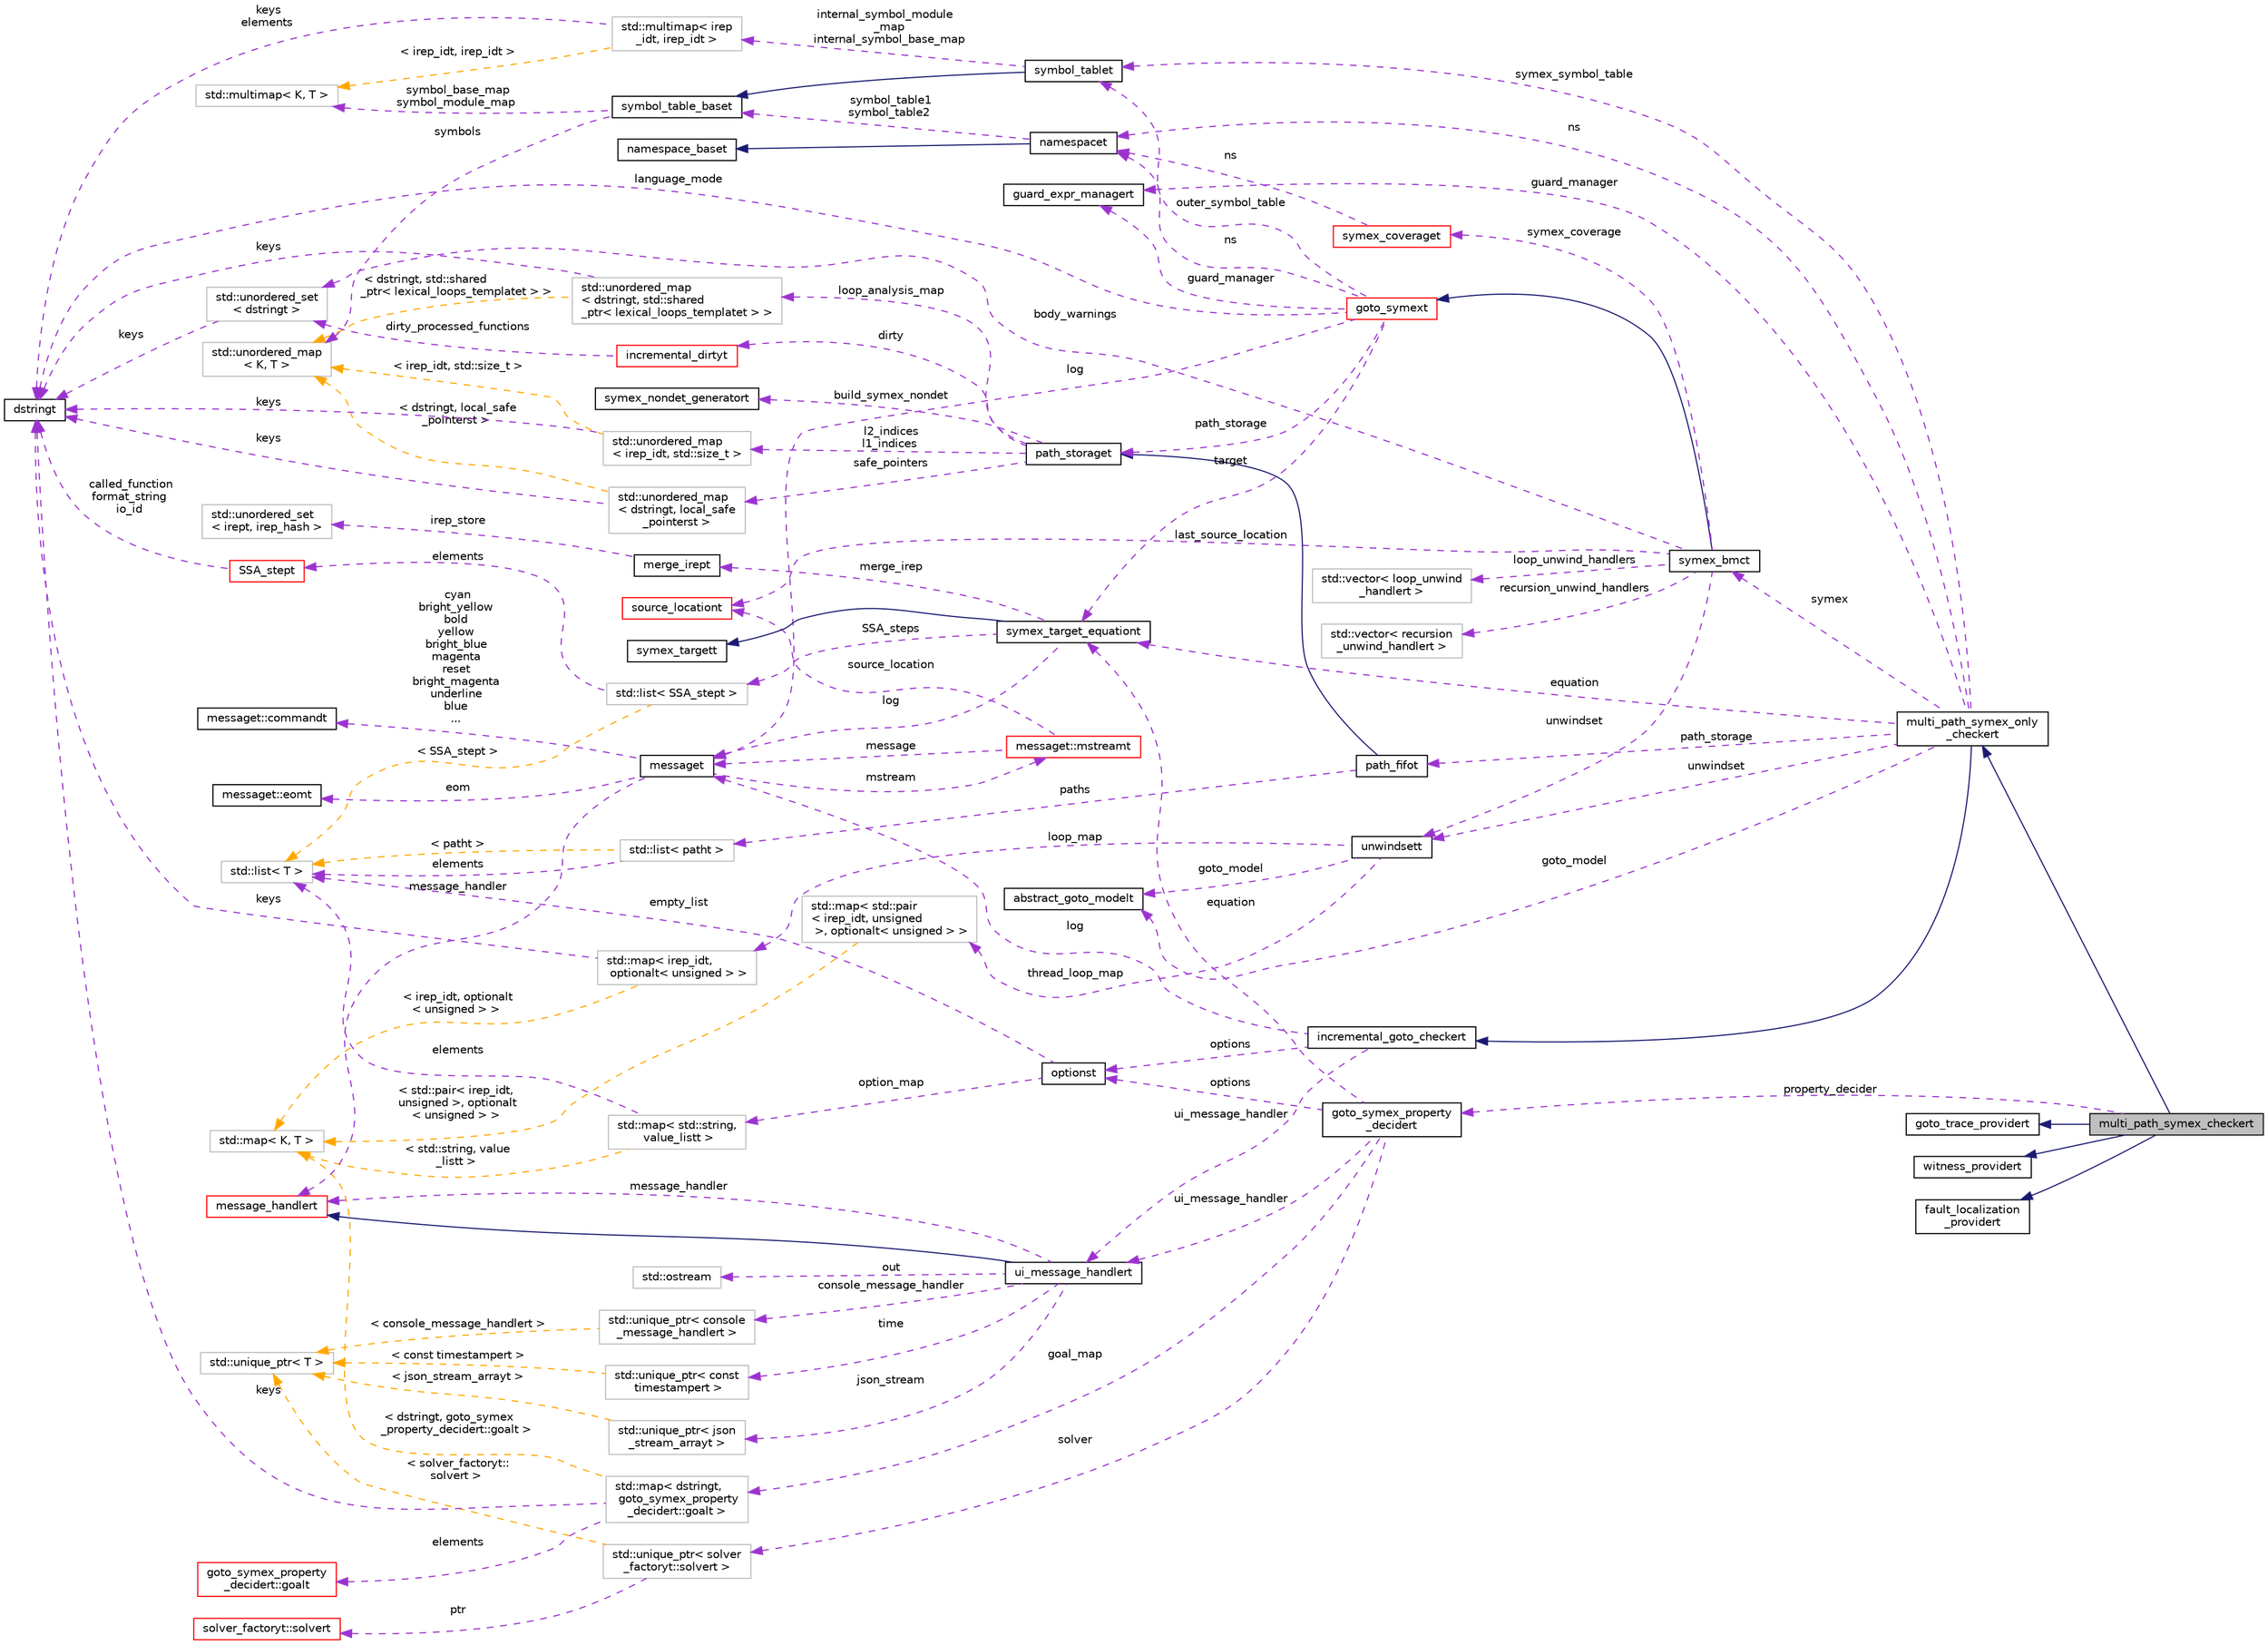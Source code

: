 digraph "multi_path_symex_checkert"
{
 // LATEX_PDF_SIZE
  bgcolor="transparent";
  edge [fontname="Helvetica",fontsize="10",labelfontname="Helvetica",labelfontsize="10"];
  node [fontname="Helvetica",fontsize="10",shape=record];
  rankdir="LR";
  Node1 [label="multi_path_symex_checkert",height=0.2,width=0.4,color="black", fillcolor="grey75", style="filled", fontcolor="black",tooltip="Performs a multi-path symbolic execution using goto-symex and calls a SAT/SMT solver to check the sta..."];
  Node2 -> Node1 [dir="back",color="midnightblue",fontsize="10",style="solid",fontname="Helvetica"];
  Node2 [label="multi_path_symex_only\l_checkert",height=0.2,width=0.4,color="black",URL="$classmulti__path__symex__only__checkert.html",tooltip=" "];
  Node3 -> Node2 [dir="back",color="midnightblue",fontsize="10",style="solid",fontname="Helvetica"];
  Node3 [label="incremental_goto_checkert",height=0.2,width=0.4,color="black",URL="$classincremental__goto__checkert.html",tooltip="An implementation of incremental_goto_checkert provides functionality for checking a set of propertie..."];
  Node4 -> Node3 [dir="back",color="darkorchid3",fontsize="10",style="dashed",label=" options" ,fontname="Helvetica"];
  Node4 [label="optionst",height=0.2,width=0.4,color="black",URL="$classoptionst.html",tooltip=" "];
  Node5 -> Node4 [dir="back",color="darkorchid3",fontsize="10",style="dashed",label=" empty_list" ,fontname="Helvetica"];
  Node5 [label="std::list\< T \>",height=0.2,width=0.4,color="grey75",tooltip="STL class."];
  Node7 -> Node4 [dir="back",color="darkorchid3",fontsize="10",style="dashed",label=" option_map" ,fontname="Helvetica"];
  Node7 [label="std::map\< std::string,\l value_listt \>",height=0.2,width=0.4,color="grey75",tooltip=" "];
  Node5 -> Node7 [dir="back",color="darkorchid3",fontsize="10",style="dashed",label=" elements" ,fontname="Helvetica"];
  Node10 -> Node7 [dir="back",color="orange",fontsize="10",style="dashed",label=" \< std::string, value\l_listt \>" ,fontname="Helvetica"];
  Node10 [label="std::map\< K, T \>",height=0.2,width=0.4,color="grey75",tooltip="STL class."];
  Node12 -> Node3 [dir="back",color="darkorchid3",fontsize="10",style="dashed",label=" log" ,fontname="Helvetica"];
  Node12 [label="messaget",height=0.2,width=0.4,color="black",URL="$classmessaget.html",tooltip="Class that provides messages with a built-in verbosity 'level'."];
  Node13 -> Node12 [dir="back",color="darkorchid3",fontsize="10",style="dashed",label=" message_handler" ,fontname="Helvetica"];
  Node13 [label="message_handlert",height=0.2,width=0.4,color="red",URL="$classmessage__handlert.html",tooltip=" "];
  Node16 -> Node12 [dir="back",color="darkorchid3",fontsize="10",style="dashed",label=" cyan\nbright_yellow\nbold\nyellow\nbright_blue\nmagenta\nreset\nbright_magenta\nunderline\nblue\n..." ,fontname="Helvetica"];
  Node16 [label="messaget::commandt",height=0.2,width=0.4,color="black",URL="$classmessaget_1_1commandt.html",tooltip=" "];
  Node17 -> Node12 [dir="back",color="darkorchid3",fontsize="10",style="dashed",label=" mstream" ,fontname="Helvetica"];
  Node17 [label="messaget::mstreamt",height=0.2,width=0.4,color="red",URL="$classmessaget_1_1mstreamt.html",tooltip=" "];
  Node12 -> Node17 [dir="back",color="darkorchid3",fontsize="10",style="dashed",label=" message" ,fontname="Helvetica"];
  Node23 -> Node17 [dir="back",color="darkorchid3",fontsize="10",style="dashed",label=" source_location" ,fontname="Helvetica"];
  Node23 [label="source_locationt",height=0.2,width=0.4,color="red",URL="$classsource__locationt.html",tooltip=" "];
  Node31 -> Node12 [dir="back",color="darkorchid3",fontsize="10",style="dashed",label=" eom" ,fontname="Helvetica"];
  Node31 [label="messaget::eomt",height=0.2,width=0.4,color="black",URL="$classmessaget_1_1eomt.html",tooltip=" "];
  Node32 -> Node3 [dir="back",color="darkorchid3",fontsize="10",style="dashed",label=" ui_message_handler" ,fontname="Helvetica"];
  Node32 [label="ui_message_handlert",height=0.2,width=0.4,color="black",URL="$classui__message__handlert.html",tooltip=" "];
  Node13 -> Node32 [dir="back",color="midnightblue",fontsize="10",style="solid",fontname="Helvetica"];
  Node13 -> Node32 [dir="back",color="darkorchid3",fontsize="10",style="dashed",label=" message_handler" ,fontname="Helvetica"];
  Node33 -> Node32 [dir="back",color="darkorchid3",fontsize="10",style="dashed",label=" json_stream" ,fontname="Helvetica"];
  Node33 [label="std::unique_ptr\< json\l_stream_arrayt \>",height=0.2,width=0.4,color="grey75",tooltip=" "];
  Node37 -> Node33 [dir="back",color="orange",fontsize="10",style="dashed",label=" \< json_stream_arrayt \>" ,fontname="Helvetica"];
  Node37 [label="std::unique_ptr\< T \>",height=0.2,width=0.4,color="grey75",tooltip="STL class."];
  Node43 -> Node32 [dir="back",color="darkorchid3",fontsize="10",style="dashed",label=" console_message_handler" ,fontname="Helvetica"];
  Node43 [label="std::unique_ptr\< console\l_message_handlert \>",height=0.2,width=0.4,color="grey75",tooltip=" "];
  Node37 -> Node43 [dir="back",color="orange",fontsize="10",style="dashed",label=" \< console_message_handlert \>" ,fontname="Helvetica"];
  Node41 -> Node32 [dir="back",color="darkorchid3",fontsize="10",style="dashed",label=" out" ,fontname="Helvetica"];
  Node41 [label="std::ostream",height=0.2,width=0.4,color="grey75",tooltip="STL class."];
  Node45 -> Node32 [dir="back",color="darkorchid3",fontsize="10",style="dashed",label=" time" ,fontname="Helvetica"];
  Node45 [label="std::unique_ptr\< const\l timestampert \>",height=0.2,width=0.4,color="grey75",tooltip=" "];
  Node37 -> Node45 [dir="back",color="orange",fontsize="10",style="dashed",label=" \< const timestampert \>" ,fontname="Helvetica"];
  Node47 -> Node2 [dir="back",color="darkorchid3",fontsize="10",style="dashed",label=" symex_symbol_table" ,fontname="Helvetica"];
  Node47 [label="symbol_tablet",height=0.2,width=0.4,color="black",URL="$classsymbol__tablet.html",tooltip="The symbol table."];
  Node48 -> Node47 [dir="back",color="midnightblue",fontsize="10",style="solid",fontname="Helvetica"];
  Node48 [label="symbol_table_baset",height=0.2,width=0.4,color="black",URL="$classsymbol__table__baset.html",tooltip="The symbol table base class interface."];
  Node49 -> Node48 [dir="back",color="darkorchid3",fontsize="10",style="dashed",label=" symbol_base_map\nsymbol_module_map" ,fontname="Helvetica"];
  Node49 [label="std::multimap\< K, T \>",height=0.2,width=0.4,color="grey75",tooltip="STL class."];
  Node50 -> Node48 [dir="back",color="darkorchid3",fontsize="10",style="dashed",label=" symbols" ,fontname="Helvetica"];
  Node50 [label="std::unordered_map\l\< K, T \>",height=0.2,width=0.4,color="grey75",tooltip="STL class."];
  Node51 -> Node47 [dir="back",color="darkorchid3",fontsize="10",style="dashed",label=" internal_symbol_module\l_map\ninternal_symbol_base_map" ,fontname="Helvetica"];
  Node51 [label="std::multimap\< irep\l_idt, irep_idt \>",height=0.2,width=0.4,color="grey75",tooltip=" "];
  Node29 -> Node51 [dir="back",color="darkorchid3",fontsize="10",style="dashed",label=" keys\nelements" ,fontname="Helvetica"];
  Node29 [label="dstringt",height=0.2,width=0.4,color="black",URL="$classdstringt.html",tooltip="dstringt has one field, an unsigned integer no which is an index into a static table of strings."];
  Node49 -> Node51 [dir="back",color="orange",fontsize="10",style="dashed",label=" \< irep_idt, irep_idt \>" ,fontname="Helvetica"];
  Node52 -> Node2 [dir="back",color="darkorchid3",fontsize="10",style="dashed",label=" guard_manager" ,fontname="Helvetica"];
  Node52 [label="guard_expr_managert",height=0.2,width=0.4,color="black",URL="$structguard__expr__managert.html",tooltip="This is unused by this implementation of guards, but can be used by other implementations of the same..."];
  Node53 -> Node2 [dir="back",color="darkorchid3",fontsize="10",style="dashed",label=" ns" ,fontname="Helvetica"];
  Node53 [label="namespacet",height=0.2,width=0.4,color="black",URL="$classnamespacet.html",tooltip="A namespacet is essentially one or two symbol tables bound together, to allow for symbol lookups in t..."];
  Node54 -> Node53 [dir="back",color="midnightblue",fontsize="10",style="solid",fontname="Helvetica"];
  Node54 [label="namespace_baset",height=0.2,width=0.4,color="black",URL="$classnamespace__baset.html",tooltip="Basic interface for a namespace."];
  Node48 -> Node53 [dir="back",color="darkorchid3",fontsize="10",style="dashed",label=" symbol_table1\nsymbol_table2" ,fontname="Helvetica"];
  Node55 -> Node2 [dir="back",color="darkorchid3",fontsize="10",style="dashed",label=" path_storage" ,fontname="Helvetica"];
  Node55 [label="path_fifot",height=0.2,width=0.4,color="black",URL="$classpath__fifot.html",tooltip="FIFO save queue: paths are resumed in the order that they were saved."];
  Node56 -> Node55 [dir="back",color="midnightblue",fontsize="10",style="solid",fontname="Helvetica"];
  Node56 [label="path_storaget",height=0.2,width=0.4,color="black",URL="$classpath__storaget.html",tooltip="Storage for symbolic execution paths to be resumed later."];
  Node57 -> Node56 [dir="back",color="darkorchid3",fontsize="10",style="dashed",label=" safe_pointers" ,fontname="Helvetica"];
  Node57 [label="std::unordered_map\l\< dstringt, local_safe\l_pointerst \>",height=0.2,width=0.4,color="grey75",tooltip=" "];
  Node29 -> Node57 [dir="back",color="darkorchid3",fontsize="10",style="dashed",label=" keys" ,fontname="Helvetica"];
  Node50 -> Node57 [dir="back",color="orange",fontsize="10",style="dashed",label=" \< dstringt, local_safe\l_pointerst \>" ,fontname="Helvetica"];
  Node63 -> Node56 [dir="back",color="darkorchid3",fontsize="10",style="dashed",label=" dirty" ,fontname="Helvetica"];
  Node63 [label="incremental_dirtyt",height=0.2,width=0.4,color="red",URL="$classincremental__dirtyt.html",tooltip="Wrapper for dirtyt that permits incremental population, ensuring each function is analysed exactly on..."];
  Node64 -> Node63 [dir="back",color="darkorchid3",fontsize="10",style="dashed",label=" dirty_processed_functions" ,fontname="Helvetica"];
  Node64 [label="std::unordered_set\l\< dstringt \>",height=0.2,width=0.4,color="grey75",tooltip=" "];
  Node29 -> Node64 [dir="back",color="darkorchid3",fontsize="10",style="dashed",label=" keys" ,fontname="Helvetica"];
  Node67 -> Node56 [dir="back",color="darkorchid3",fontsize="10",style="dashed",label=" build_symex_nondet" ,fontname="Helvetica"];
  Node67 [label="symex_nondet_generatort",height=0.2,width=0.4,color="black",URL="$classsymex__nondet__generatort.html",tooltip="Functor generating fresh nondet symbols."];
  Node68 -> Node56 [dir="back",color="darkorchid3",fontsize="10",style="dashed",label=" loop_analysis_map" ,fontname="Helvetica"];
  Node68 [label="std::unordered_map\l\< dstringt, std::shared\l_ptr\< lexical_loops_templatet \> \>",height=0.2,width=0.4,color="grey75",tooltip=" "];
  Node29 -> Node68 [dir="back",color="darkorchid3",fontsize="10",style="dashed",label=" keys" ,fontname="Helvetica"];
  Node50 -> Node68 [dir="back",color="orange",fontsize="10",style="dashed",label=" \< dstringt, std::shared\l_ptr\< lexical_loops_templatet \> \>" ,fontname="Helvetica"];
  Node76 -> Node56 [dir="back",color="darkorchid3",fontsize="10",style="dashed",label=" l2_indices\nl1_indices" ,fontname="Helvetica"];
  Node76 [label="std::unordered_map\l\< irep_idt, std::size_t \>",height=0.2,width=0.4,color="grey75",tooltip=" "];
  Node29 -> Node76 [dir="back",color="darkorchid3",fontsize="10",style="dashed",label=" keys" ,fontname="Helvetica"];
  Node50 -> Node76 [dir="back",color="orange",fontsize="10",style="dashed",label=" \< irep_idt, std::size_t \>" ,fontname="Helvetica"];
  Node77 -> Node55 [dir="back",color="darkorchid3",fontsize="10",style="dashed",label=" paths" ,fontname="Helvetica"];
  Node77 [label="std::list\< patht \>",height=0.2,width=0.4,color="grey75",tooltip=" "];
  Node5 -> Node77 [dir="back",color="darkorchid3",fontsize="10",style="dashed",label=" elements" ,fontname="Helvetica"];
  Node5 -> Node77 [dir="back",color="orange",fontsize="10",style="dashed",label=" \< patht \>" ,fontname="Helvetica"];
  Node78 -> Node2 [dir="back",color="darkorchid3",fontsize="10",style="dashed",label=" equation" ,fontname="Helvetica"];
  Node78 [label="symex_target_equationt",height=0.2,width=0.4,color="black",URL="$classsymex__target__equationt.html",tooltip="Inheriting the interface of symex_targett this class represents the SSA form of the input program as ..."];
  Node79 -> Node78 [dir="back",color="midnightblue",fontsize="10",style="solid",fontname="Helvetica"];
  Node79 [label="symex_targett",height=0.2,width=0.4,color="black",URL="$classsymex__targett.html",tooltip="The interface of the target container for symbolic execution to record its symbolic steps into."];
  Node12 -> Node78 [dir="back",color="darkorchid3",fontsize="10",style="dashed",label=" log" ,fontname="Helvetica"];
  Node80 -> Node78 [dir="back",color="darkorchid3",fontsize="10",style="dashed",label=" merge_irep" ,fontname="Helvetica"];
  Node80 [label="merge_irept",height=0.2,width=0.4,color="black",URL="$classmerge__irept.html",tooltip=" "];
  Node81 -> Node80 [dir="back",color="darkorchid3",fontsize="10",style="dashed",label=" irep_store" ,fontname="Helvetica"];
  Node81 [label="std::unordered_set\l\< irept, irep_hash \>",height=0.2,width=0.4,color="grey75",tooltip=" "];
  Node82 -> Node78 [dir="back",color="darkorchid3",fontsize="10",style="dashed",label=" SSA_steps" ,fontname="Helvetica"];
  Node82 [label="std::list\< SSA_stept \>",height=0.2,width=0.4,color="grey75",tooltip=" "];
  Node83 -> Node82 [dir="back",color="darkorchid3",fontsize="10",style="dashed",label=" elements" ,fontname="Helvetica"];
  Node83 [label="SSA_stept",height=0.2,width=0.4,color="red",URL="$class_s_s_a__stept.html",tooltip="Single SSA step in the equation."];
  Node29 -> Node83 [dir="back",color="darkorchid3",fontsize="10",style="dashed",label=" called_function\nformat_string\nio_id" ,fontname="Helvetica"];
  Node5 -> Node82 [dir="back",color="orange",fontsize="10",style="dashed",label=" \< SSA_stept \>" ,fontname="Helvetica"];
  Node91 -> Node2 [dir="back",color="darkorchid3",fontsize="10",style="dashed",label=" goto_model" ,fontname="Helvetica"];
  Node91 [label="abstract_goto_modelt",height=0.2,width=0.4,color="black",URL="$classabstract__goto__modelt.html",tooltip="Abstract interface to eager or lazy GOTO models."];
  Node92 -> Node2 [dir="back",color="darkorchid3",fontsize="10",style="dashed",label=" symex" ,fontname="Helvetica"];
  Node92 [label="symex_bmct",height=0.2,width=0.4,color="black",URL="$classsymex__bmct.html",tooltip=" "];
  Node93 -> Node92 [dir="back",color="midnightblue",fontsize="10",style="solid",fontname="Helvetica"];
  Node93 [label="goto_symext",height=0.2,width=0.4,color="red",URL="$classgoto__symext.html",tooltip="The main class for the forward symbolic simulator."];
  Node47 -> Node93 [dir="back",color="darkorchid3",fontsize="10",style="dashed",label=" outer_symbol_table" ,fontname="Helvetica"];
  Node12 -> Node93 [dir="back",color="darkorchid3",fontsize="10",style="dashed",label=" log" ,fontname="Helvetica"];
  Node56 -> Node93 [dir="back",color="darkorchid3",fontsize="10",style="dashed",label=" path_storage" ,fontname="Helvetica"];
  Node52 -> Node93 [dir="back",color="darkorchid3",fontsize="10",style="dashed",label=" guard_manager" ,fontname="Helvetica"];
  Node53 -> Node93 [dir="back",color="darkorchid3",fontsize="10",style="dashed",label=" ns" ,fontname="Helvetica"];
  Node78 -> Node93 [dir="back",color="darkorchid3",fontsize="10",style="dashed",label=" target" ,fontname="Helvetica"];
  Node29 -> Node93 [dir="back",color="darkorchid3",fontsize="10",style="dashed",label=" language_mode" ,fontname="Helvetica"];
  Node64 -> Node92 [dir="back",color="darkorchid3",fontsize="10",style="dashed",label=" body_warnings" ,fontname="Helvetica"];
  Node99 -> Node92 [dir="back",color="darkorchid3",fontsize="10",style="dashed",label=" recursion_unwind_handlers" ,fontname="Helvetica"];
  Node99 [label="std::vector\< recursion\l_unwind_handlert \>",height=0.2,width=0.4,color="grey75",tooltip=" "];
  Node100 -> Node92 [dir="back",color="darkorchid3",fontsize="10",style="dashed",label=" symex_coverage" ,fontname="Helvetica"];
  Node100 [label="symex_coveraget",height=0.2,width=0.4,color="red",URL="$classsymex__coveraget.html",tooltip=" "];
  Node53 -> Node100 [dir="back",color="darkorchid3",fontsize="10",style="dashed",label=" ns" ,fontname="Helvetica"];
  Node103 -> Node92 [dir="back",color="darkorchid3",fontsize="10",style="dashed",label=" loop_unwind_handlers" ,fontname="Helvetica"];
  Node103 [label="std::vector\< loop_unwind\l_handlert \>",height=0.2,width=0.4,color="grey75",tooltip=" "];
  Node104 -> Node92 [dir="back",color="darkorchid3",fontsize="10",style="dashed",label=" unwindset" ,fontname="Helvetica"];
  Node104 [label="unwindsett",height=0.2,width=0.4,color="black",URL="$classunwindsett.html",tooltip=" "];
  Node105 -> Node104 [dir="back",color="darkorchid3",fontsize="10",style="dashed",label=" thread_loop_map" ,fontname="Helvetica"];
  Node105 [label="std::map\< std::pair\l\< irep_idt, unsigned\l \>, optionalt\< unsigned \> \>",height=0.2,width=0.4,color="grey75",tooltip=" "];
  Node10 -> Node105 [dir="back",color="orange",fontsize="10",style="dashed",label=" \< std::pair\< irep_idt,\l unsigned \>, optionalt\l\< unsigned \> \>" ,fontname="Helvetica"];
  Node91 -> Node104 [dir="back",color="darkorchid3",fontsize="10",style="dashed",label=" goto_model" ,fontname="Helvetica"];
  Node106 -> Node104 [dir="back",color="darkorchid3",fontsize="10",style="dashed",label=" loop_map" ,fontname="Helvetica"];
  Node106 [label="std::map\< irep_idt,\l optionalt\< unsigned \> \>",height=0.2,width=0.4,color="grey75",tooltip=" "];
  Node29 -> Node106 [dir="back",color="darkorchid3",fontsize="10",style="dashed",label=" keys" ,fontname="Helvetica"];
  Node10 -> Node106 [dir="back",color="orange",fontsize="10",style="dashed",label=" \< irep_idt, optionalt\l\< unsigned \> \>" ,fontname="Helvetica"];
  Node23 -> Node92 [dir="back",color="darkorchid3",fontsize="10",style="dashed",label=" last_source_location" ,fontname="Helvetica"];
  Node104 -> Node2 [dir="back",color="darkorchid3",fontsize="10",style="dashed",label=" unwindset" ,fontname="Helvetica"];
  Node107 -> Node1 [dir="back",color="midnightblue",fontsize="10",style="solid",fontname="Helvetica"];
  Node107 [label="goto_trace_providert",height=0.2,width=0.4,color="black",URL="$classgoto__trace__providert.html",tooltip="An implementation of incremental_goto_checkert may implement this interface to provide goto traces."];
  Node108 -> Node1 [dir="back",color="midnightblue",fontsize="10",style="solid",fontname="Helvetica"];
  Node108 [label="witness_providert",height=0.2,width=0.4,color="black",URL="$classwitness__providert.html",tooltip="An implementation of incremental_goto_checkert may implement this interface to provide GraphML witnes..."];
  Node109 -> Node1 [dir="back",color="midnightblue",fontsize="10",style="solid",fontname="Helvetica"];
  Node109 [label="fault_localization\l_providert",height=0.2,width=0.4,color="black",URL="$classfault__localization__providert.html",tooltip="An implementation of incremental_goto_checkert may implement this interface to provide fault localiza..."];
  Node110 -> Node1 [dir="back",color="darkorchid3",fontsize="10",style="dashed",label=" property_decider" ,fontname="Helvetica"];
  Node110 [label="goto_symex_property\l_decidert",height=0.2,width=0.4,color="black",URL="$classgoto__symex__property__decidert.html",tooltip="Provides management of goal variables that encode properties."];
  Node4 -> Node110 [dir="back",color="darkorchid3",fontsize="10",style="dashed",label=" options" ,fontname="Helvetica"];
  Node32 -> Node110 [dir="back",color="darkorchid3",fontsize="10",style="dashed",label=" ui_message_handler" ,fontname="Helvetica"];
  Node78 -> Node110 [dir="back",color="darkorchid3",fontsize="10",style="dashed",label=" equation" ,fontname="Helvetica"];
  Node111 -> Node110 [dir="back",color="darkorchid3",fontsize="10",style="dashed",label=" solver" ,fontname="Helvetica"];
  Node111 [label="std::unique_ptr\< solver\l_factoryt::solvert \>",height=0.2,width=0.4,color="grey75",tooltip=" "];
  Node112 -> Node111 [dir="back",color="darkorchid3",fontsize="10",style="dashed",label=" ptr" ,fontname="Helvetica"];
  Node112 [label="solver_factoryt::solvert",height=0.2,width=0.4,color="red",URL="$classsolver__factoryt_1_1solvert.html",tooltip=" "];
  Node37 -> Node111 [dir="back",color="orange",fontsize="10",style="dashed",label=" \< solver_factoryt::\lsolvert \>" ,fontname="Helvetica"];
  Node122 -> Node110 [dir="back",color="darkorchid3",fontsize="10",style="dashed",label=" goal_map" ,fontname="Helvetica"];
  Node122 [label="std::map\< dstringt,\l goto_symex_property\l_decidert::goalt \>",height=0.2,width=0.4,color="grey75",tooltip=" "];
  Node123 -> Node122 [dir="back",color="darkorchid3",fontsize="10",style="dashed",label=" elements" ,fontname="Helvetica"];
  Node123 [label="goto_symex_property\l_decidert::goalt",height=0.2,width=0.4,color="red",URL="$structgoto__symex__property__decidert_1_1goalt.html",tooltip=" "];
  Node29 -> Node122 [dir="back",color="darkorchid3",fontsize="10",style="dashed",label=" keys" ,fontname="Helvetica"];
  Node10 -> Node122 [dir="back",color="orange",fontsize="10",style="dashed",label=" \< dstringt, goto_symex\l_property_decidert::goalt \>" ,fontname="Helvetica"];
}
